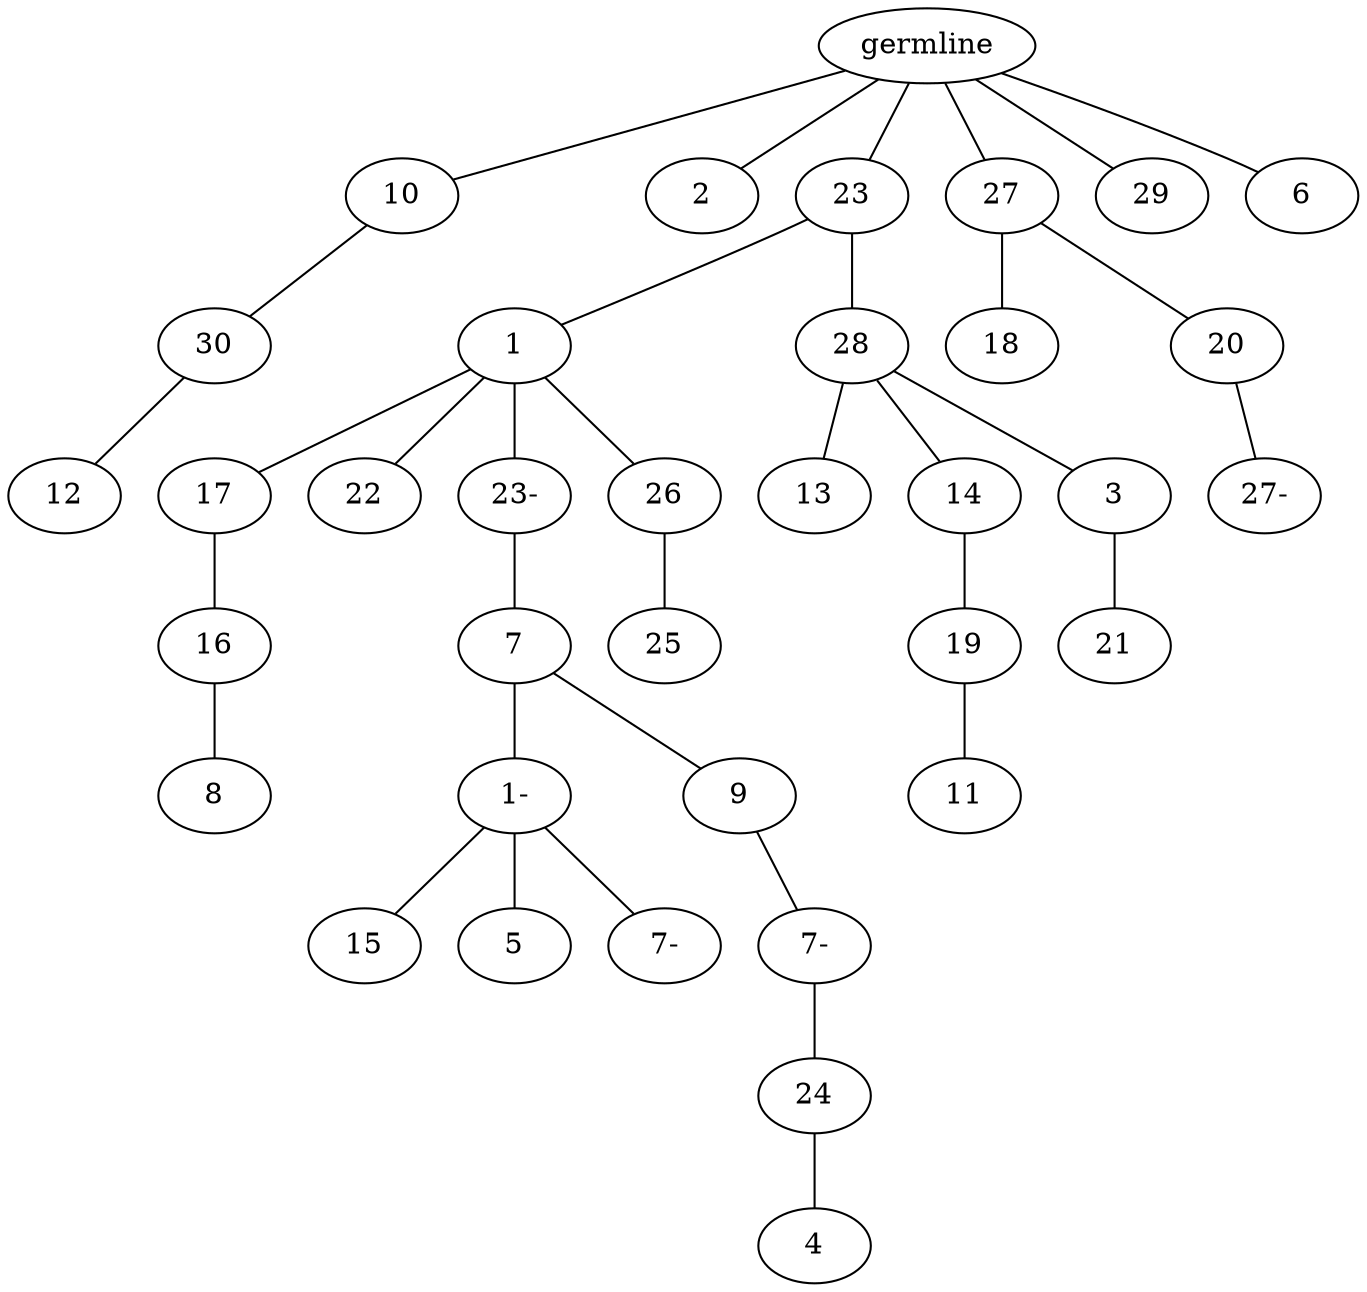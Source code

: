 graph tree {
    "140239965999168" [label="germline"];
    "140239965957088" [label="10"];
    "140239965956800" [label="30"];
    "140239965955264" [label="12"];
    "140239965955792" [label="2"];
    "140239965957040" [label="23"];
    "140239980968736" [label="1"];
    "140239980968688" [label="17"];
    "140239980969792" [label="16"];
    "140239980969024" [label="8"];
    "140239980969456" [label="22"];
    "140239980967584" [label="23-"];
    "140239980968832" [label="7"];
    "140239980969840" [label="1-"];
    "140239980968064" [label="15"];
    "140239980969072" [label="5"];
    "140239980968400" [label="7-"];
    "140239980967008" [label="9"];
    "140239980968928" [label="7-"];
    "140239977488048" [label="24"];
    "140239977486464" [label="4"];
    "140239965956224" [label="26"];
    "140239965957328" [label="25"];
    "140239980968880" [label="28"];
    "140239977486704" [label="13"];
    "140239977487376" [label="14"];
    "140239977487088" [label="19"];
    "140239977485936" [label="11"];
    "140239977488192" [label="3"];
    "140239983239712" [label="21"];
    "140239965956032" [label="27"];
    "140239977486368" [label="18"];
    "140239977488000" [label="20"];
    "140239977488336" [label="27-"];
    "140239980969600" [label="29"];
    "140239977485648" [label="6"];
    "140239965999168" -- "140239965957088";
    "140239965999168" -- "140239965955792";
    "140239965999168" -- "140239965957040";
    "140239965999168" -- "140239965956032";
    "140239965999168" -- "140239980969600";
    "140239965999168" -- "140239977485648";
    "140239965957088" -- "140239965956800";
    "140239965956800" -- "140239965955264";
    "140239965957040" -- "140239980968736";
    "140239965957040" -- "140239980968880";
    "140239980968736" -- "140239980968688";
    "140239980968736" -- "140239980969456";
    "140239980968736" -- "140239980967584";
    "140239980968736" -- "140239965956224";
    "140239980968688" -- "140239980969792";
    "140239980969792" -- "140239980969024";
    "140239980967584" -- "140239980968832";
    "140239980968832" -- "140239980969840";
    "140239980968832" -- "140239980967008";
    "140239980969840" -- "140239980968064";
    "140239980969840" -- "140239980969072";
    "140239980969840" -- "140239980968400";
    "140239980967008" -- "140239980968928";
    "140239980968928" -- "140239977488048";
    "140239977488048" -- "140239977486464";
    "140239965956224" -- "140239965957328";
    "140239980968880" -- "140239977486704";
    "140239980968880" -- "140239977487376";
    "140239980968880" -- "140239977488192";
    "140239977487376" -- "140239977487088";
    "140239977487088" -- "140239977485936";
    "140239977488192" -- "140239983239712";
    "140239965956032" -- "140239977486368";
    "140239965956032" -- "140239977488000";
    "140239977488000" -- "140239977488336";
}
